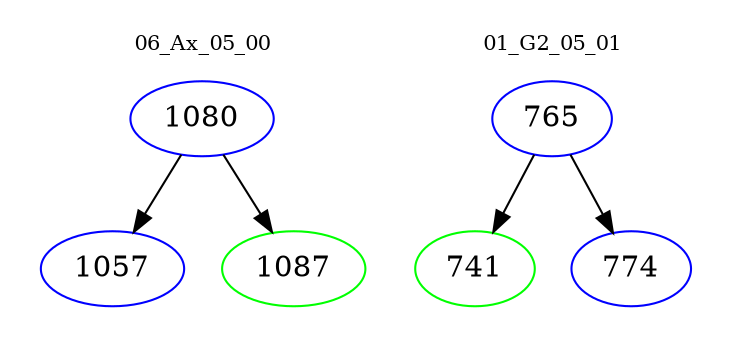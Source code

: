 digraph{
subgraph cluster_0 {
color = white
label = "06_Ax_05_00";
fontsize=10;
T0_1080 [label="1080", color="blue"]
T0_1080 -> T0_1057 [color="black"]
T0_1057 [label="1057", color="blue"]
T0_1080 -> T0_1087 [color="black"]
T0_1087 [label="1087", color="green"]
}
subgraph cluster_1 {
color = white
label = "01_G2_05_01";
fontsize=10;
T1_765 [label="765", color="blue"]
T1_765 -> T1_741 [color="black"]
T1_741 [label="741", color="green"]
T1_765 -> T1_774 [color="black"]
T1_774 [label="774", color="blue"]
}
}
